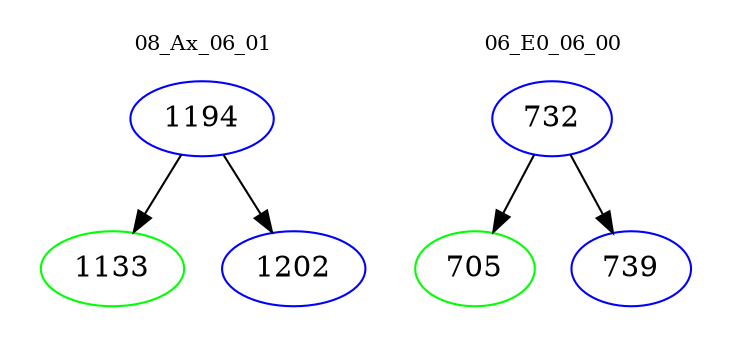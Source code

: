 digraph{
subgraph cluster_0 {
color = white
label = "08_Ax_06_01";
fontsize=10;
T0_1194 [label="1194", color="blue"]
T0_1194 -> T0_1133 [color="black"]
T0_1133 [label="1133", color="green"]
T0_1194 -> T0_1202 [color="black"]
T0_1202 [label="1202", color="blue"]
}
subgraph cluster_1 {
color = white
label = "06_E0_06_00";
fontsize=10;
T1_732 [label="732", color="blue"]
T1_732 -> T1_705 [color="black"]
T1_705 [label="705", color="green"]
T1_732 -> T1_739 [color="black"]
T1_739 [label="739", color="blue"]
}
}
